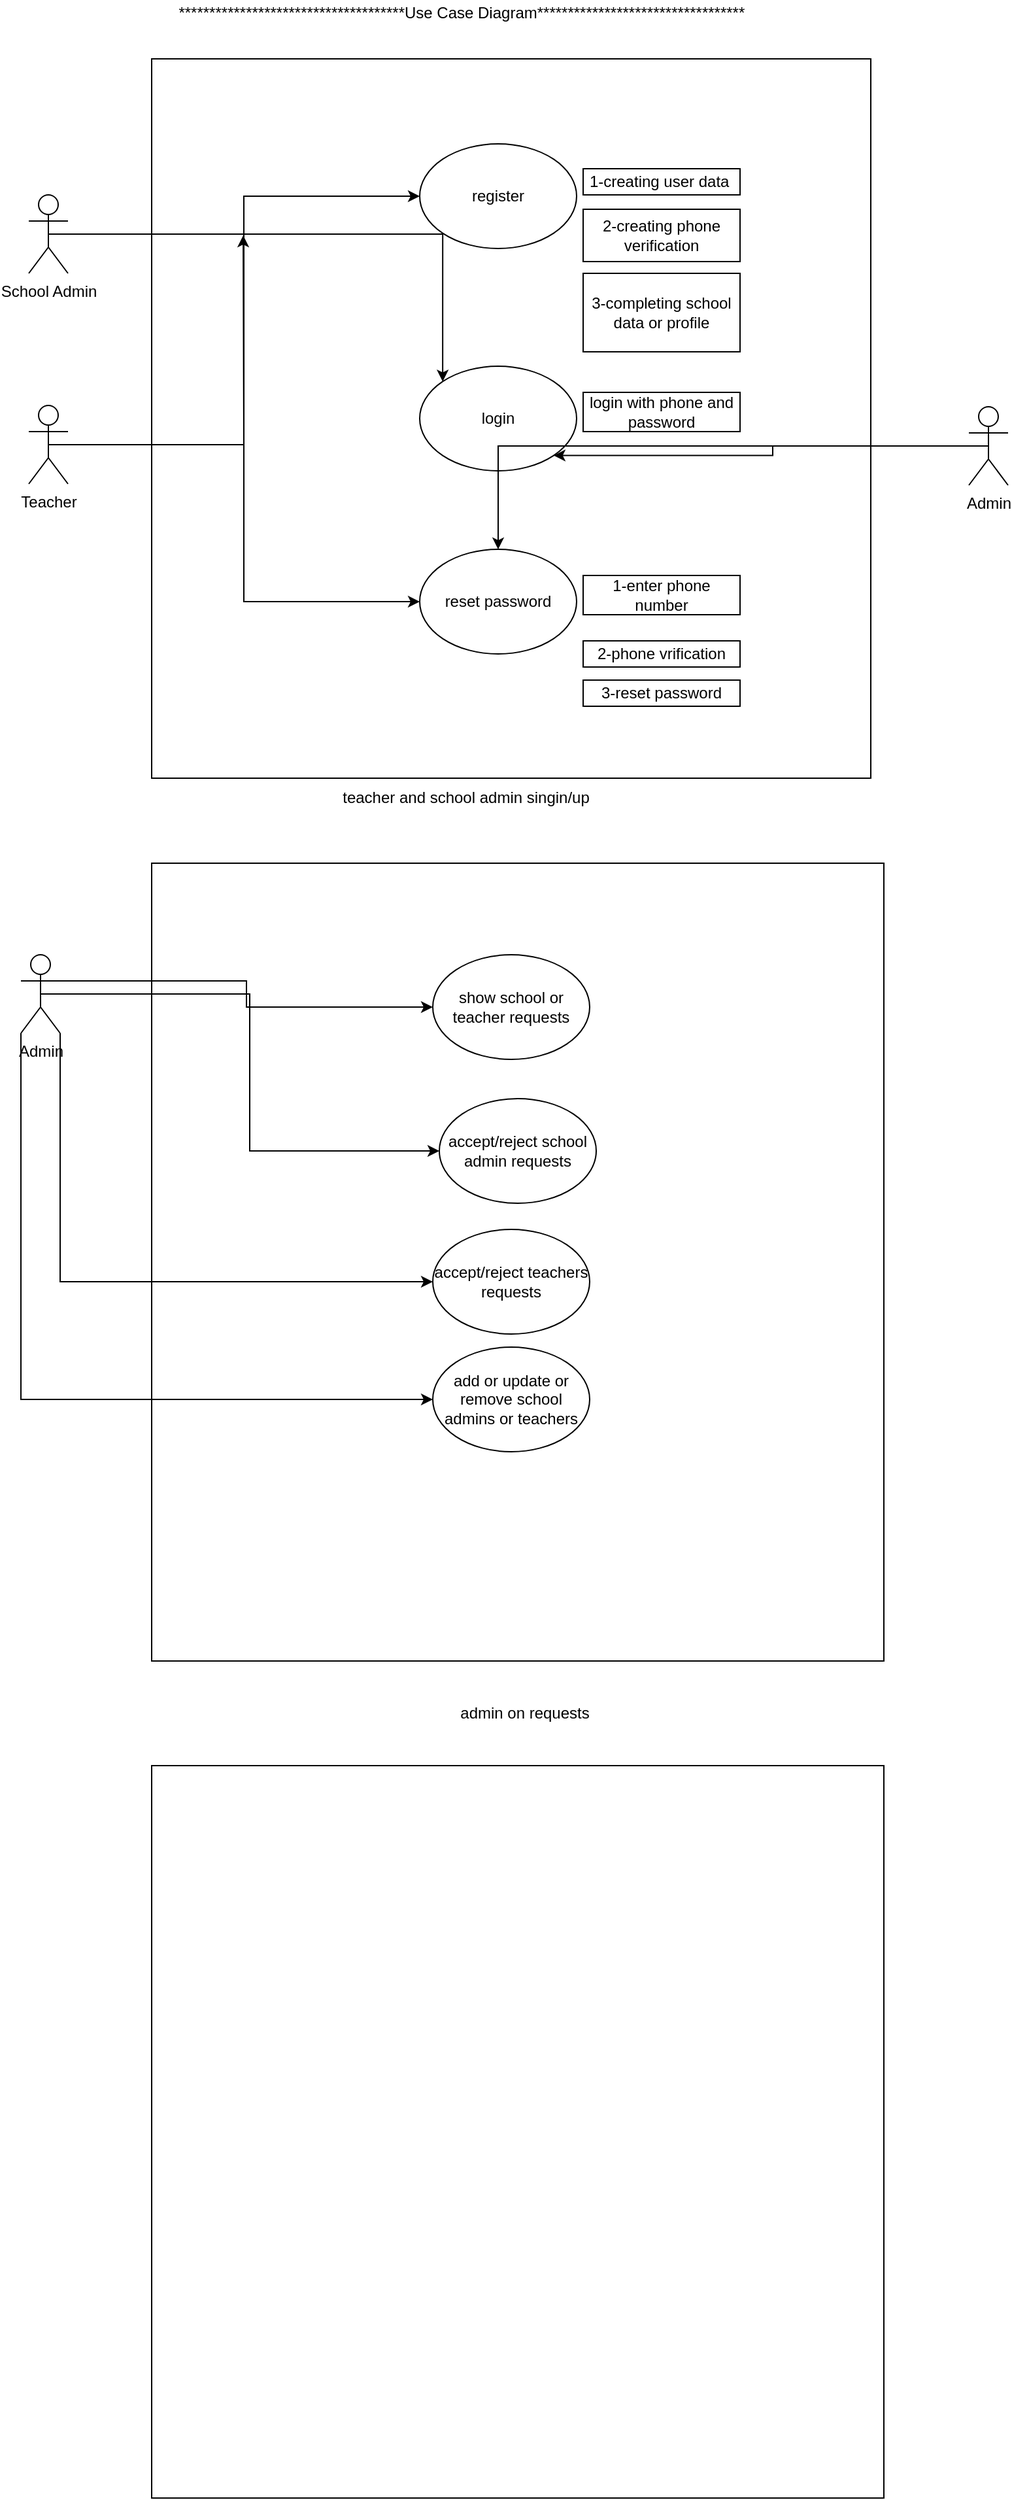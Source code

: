 <mxfile version="13.10.0" type="embed">
    <diagram id="dw9hGWWSUfnvdo-zmqRR" name="Page-1">
        <mxGraphModel dx="1150" dy="790" grid="1" gridSize="10" guides="1" tooltips="1" connect="1" arrows="1" fold="1" page="1" pageScale="1" pageWidth="850" pageHeight="1100" math="0" shadow="0">
            <root>
                <mxCell id="0"/>
                <mxCell id="1" parent="0"/>
                <mxCell id="3OzrX8PPoRY-kCdxgjjC-1" value="" style="whiteSpace=wrap;html=1;aspect=fixed;" parent="1" vertex="1">
                    <mxGeometry x="160" y="65" width="550" height="550" as="geometry"/>
                </mxCell>
                <mxCell id="3OzrX8PPoRY-kCdxgjjC-15" style="edgeStyle=orthogonalEdgeStyle;rounded=0;orthogonalLoop=1;jettySize=auto;html=1;exitX=0.5;exitY=0.5;exitDx=0;exitDy=0;exitPerimeter=0;entryX=0;entryY=0.5;entryDx=0;entryDy=0;" parent="1" source="3OzrX8PPoRY-kCdxgjjC-2" target="3OzrX8PPoRY-kCdxgjjC-10" edge="1">
                    <mxGeometry relative="1" as="geometry"/>
                </mxCell>
                <mxCell id="3OzrX8PPoRY-kCdxgjjC-18" style="edgeStyle=orthogonalEdgeStyle;rounded=0;orthogonalLoop=1;jettySize=auto;html=1;exitX=0.5;exitY=0.5;exitDx=0;exitDy=0;exitPerimeter=0;entryX=0;entryY=0;entryDx=0;entryDy=0;" parent="1" source="3OzrX8PPoRY-kCdxgjjC-2" target="3OzrX8PPoRY-kCdxgjjC-16" edge="1">
                    <mxGeometry relative="1" as="geometry"/>
                </mxCell>
                <mxCell id="3OzrX8PPoRY-kCdxgjjC-23" style="edgeStyle=orthogonalEdgeStyle;rounded=0;orthogonalLoop=1;jettySize=auto;html=1;exitX=0.5;exitY=0.5;exitDx=0;exitDy=0;exitPerimeter=0;entryX=0;entryY=0.5;entryDx=0;entryDy=0;" parent="1" source="3OzrX8PPoRY-kCdxgjjC-2" target="3OzrX8PPoRY-kCdxgjjC-19" edge="1">
                    <mxGeometry relative="1" as="geometry"/>
                </mxCell>
                <mxCell id="3OzrX8PPoRY-kCdxgjjC-2" value="School Admin" style="shape=umlActor;verticalLabelPosition=bottom;verticalAlign=top;html=1;outlineConnect=0;" parent="1" vertex="1">
                    <mxGeometry x="66" y="169" width="30" height="60" as="geometry"/>
                </mxCell>
                <mxCell id="3OzrX8PPoRY-kCdxgjjC-10" value="register" style="ellipse;whiteSpace=wrap;html=1;" parent="1" vertex="1">
                    <mxGeometry x="365" y="130" width="120" height="80" as="geometry"/>
                </mxCell>
                <mxCell id="3OzrX8PPoRY-kCdxgjjC-11" value="1-creating user data&amp;nbsp;" style="rounded=0;whiteSpace=wrap;html=1;" parent="1" vertex="1">
                    <mxGeometry x="490" y="149" width="120" height="20" as="geometry"/>
                </mxCell>
                <mxCell id="3OzrX8PPoRY-kCdxgjjC-12" value="2-creating phone verification" style="rounded=0;whiteSpace=wrap;html=1;" parent="1" vertex="1">
                    <mxGeometry x="490" y="180" width="120" height="40" as="geometry"/>
                </mxCell>
                <mxCell id="3OzrX8PPoRY-kCdxgjjC-14" value="3-completing school data or profile" style="rounded=0;whiteSpace=wrap;html=1;" parent="1" vertex="1">
                    <mxGeometry x="490" y="229" width="120" height="60" as="geometry"/>
                </mxCell>
                <mxCell id="3OzrX8PPoRY-kCdxgjjC-16" value="login" style="ellipse;whiteSpace=wrap;html=1;" parent="1" vertex="1">
                    <mxGeometry x="365" y="300" width="120" height="80" as="geometry"/>
                </mxCell>
                <mxCell id="3OzrX8PPoRY-kCdxgjjC-17" value="login with phone and password" style="rounded=0;whiteSpace=wrap;html=1;" parent="1" vertex="1">
                    <mxGeometry x="490" y="320" width="120" height="30" as="geometry"/>
                </mxCell>
                <mxCell id="3OzrX8PPoRY-kCdxgjjC-19" value="reset password" style="ellipse;whiteSpace=wrap;html=1;" parent="1" vertex="1">
                    <mxGeometry x="365" y="440" width="120" height="80" as="geometry"/>
                </mxCell>
                <mxCell id="3OzrX8PPoRY-kCdxgjjC-20" value="1-enter phone number" style="rounded=0;whiteSpace=wrap;html=1;" parent="1" vertex="1">
                    <mxGeometry x="490" y="460" width="120" height="30" as="geometry"/>
                </mxCell>
                <mxCell id="3OzrX8PPoRY-kCdxgjjC-21" value="2-phone vrification" style="rounded=0;whiteSpace=wrap;html=1;" parent="1" vertex="1">
                    <mxGeometry x="490" y="510" width="120" height="20" as="geometry"/>
                </mxCell>
                <mxCell id="3OzrX8PPoRY-kCdxgjjC-22" value="3-reset password" style="rounded=0;whiteSpace=wrap;html=1;" parent="1" vertex="1">
                    <mxGeometry x="490" y="540" width="120" height="20" as="geometry"/>
                </mxCell>
                <mxCell id="3OzrX8PPoRY-kCdxgjjC-39" style="edgeStyle=orthogonalEdgeStyle;rounded=0;orthogonalLoop=1;jettySize=auto;html=1;exitX=0.5;exitY=0.5;exitDx=0;exitDy=0;exitPerimeter=0;" parent="1" source="3OzrX8PPoRY-kCdxgjjC-36" edge="1">
                    <mxGeometry relative="1" as="geometry">
                        <mxPoint x="230" y="200" as="targetPoint"/>
                    </mxGeometry>
                </mxCell>
                <mxCell id="3OzrX8PPoRY-kCdxgjjC-36" value="Teacher" style="shape=umlActor;verticalLabelPosition=bottom;verticalAlign=top;html=1;outlineConnect=0;" parent="1" vertex="1">
                    <mxGeometry x="66" y="330" width="30" height="60" as="geometry"/>
                </mxCell>
                <mxCell id="3OzrX8PPoRY-kCdxgjjC-40" value="" style="rounded=0;whiteSpace=wrap;html=1;" parent="1" vertex="1">
                    <mxGeometry x="160" y="680" width="560" height="610" as="geometry"/>
                </mxCell>
                <mxCell id="3OzrX8PPoRY-kCdxgjjC-41" value="accept/reject school admin requests" style="ellipse;whiteSpace=wrap;html=1;" parent="1" vertex="1">
                    <mxGeometry x="380" y="860" width="120" height="80" as="geometry"/>
                </mxCell>
                <mxCell id="3OzrX8PPoRY-kCdxgjjC-42" value="accept/reject teachers requests" style="ellipse;whiteSpace=wrap;html=1;" parent="1" vertex="1">
                    <mxGeometry x="375" y="960" width="120" height="80" as="geometry"/>
                </mxCell>
                <mxCell id="3OzrX8PPoRY-kCdxgjjC-49" style="edgeStyle=orthogonalEdgeStyle;rounded=0;orthogonalLoop=1;jettySize=auto;html=1;exitX=1;exitY=1;exitDx=0;exitDy=0;exitPerimeter=0;entryX=0;entryY=0.5;entryDx=0;entryDy=0;" parent="1" source="3OzrX8PPoRY-kCdxgjjC-43" target="3OzrX8PPoRY-kCdxgjjC-42" edge="1">
                    <mxGeometry relative="1" as="geometry"/>
                </mxCell>
                <mxCell id="3OzrX8PPoRY-kCdxgjjC-51" style="edgeStyle=orthogonalEdgeStyle;rounded=0;orthogonalLoop=1;jettySize=auto;html=1;exitX=0.5;exitY=0.5;exitDx=0;exitDy=0;exitPerimeter=0;entryX=0;entryY=0.5;entryDx=0;entryDy=0;" parent="1" source="3OzrX8PPoRY-kCdxgjjC-43" target="3OzrX8PPoRY-kCdxgjjC-41" edge="1">
                    <mxGeometry relative="1" as="geometry"/>
                </mxCell>
                <mxCell id="3OzrX8PPoRY-kCdxgjjC-53" style="edgeStyle=orthogonalEdgeStyle;rounded=0;orthogonalLoop=1;jettySize=auto;html=1;exitX=1;exitY=0.333;exitDx=0;exitDy=0;exitPerimeter=0;entryX=0;entryY=0.5;entryDx=0;entryDy=0;" parent="1" source="3OzrX8PPoRY-kCdxgjjC-43" target="3OzrX8PPoRY-kCdxgjjC-52" edge="1">
                    <mxGeometry relative="1" as="geometry"/>
                </mxCell>
                <mxCell id="3OzrX8PPoRY-kCdxgjjC-73" style="edgeStyle=orthogonalEdgeStyle;rounded=0;orthogonalLoop=1;jettySize=auto;html=1;exitX=0;exitY=1;exitDx=0;exitDy=0;exitPerimeter=0;entryX=0;entryY=0.5;entryDx=0;entryDy=0;" parent="1" source="3OzrX8PPoRY-kCdxgjjC-43" target="3OzrX8PPoRY-kCdxgjjC-72" edge="1">
                    <mxGeometry relative="1" as="geometry"/>
                </mxCell>
                <mxCell id="3OzrX8PPoRY-kCdxgjjC-43" value="Admin" style="shape=umlActor;verticalLabelPosition=bottom;verticalAlign=top;html=1;outlineConnect=0;" parent="1" vertex="1">
                    <mxGeometry x="60" y="750" width="30" height="60" as="geometry"/>
                </mxCell>
                <mxCell id="3OzrX8PPoRY-kCdxgjjC-52" value="show school or teacher requests&lt;br&gt;" style="ellipse;whiteSpace=wrap;html=1;" parent="1" vertex="1">
                    <mxGeometry x="375" y="750" width="120" height="80" as="geometry"/>
                </mxCell>
                <mxCell id="3OzrX8PPoRY-kCdxgjjC-67" style="edgeStyle=orthogonalEdgeStyle;rounded=0;orthogonalLoop=1;jettySize=auto;html=1;exitX=0.5;exitY=0.5;exitDx=0;exitDy=0;exitPerimeter=0;entryX=1;entryY=1;entryDx=0;entryDy=0;" parent="1" source="3OzrX8PPoRY-kCdxgjjC-60" target="3OzrX8PPoRY-kCdxgjjC-16" edge="1">
                    <mxGeometry relative="1" as="geometry"/>
                </mxCell>
                <mxCell id="3OzrX8PPoRY-kCdxgjjC-69" style="edgeStyle=orthogonalEdgeStyle;rounded=0;orthogonalLoop=1;jettySize=auto;html=1;exitX=0.5;exitY=0.5;exitDx=0;exitDy=0;exitPerimeter=0;" parent="1" source="3OzrX8PPoRY-kCdxgjjC-60" target="3OzrX8PPoRY-kCdxgjjC-19" edge="1">
                    <mxGeometry relative="1" as="geometry"/>
                </mxCell>
                <mxCell id="3OzrX8PPoRY-kCdxgjjC-60" value="Admin" style="shape=umlActor;verticalLabelPosition=bottom;verticalAlign=top;html=1;outlineConnect=0;" parent="1" vertex="1">
                    <mxGeometry x="785" y="331" width="30" height="60" as="geometry"/>
                </mxCell>
                <mxCell id="3OzrX8PPoRY-kCdxgjjC-70" value="teacher and school admin singin/up" style="text;html=1;align=center;verticalAlign=middle;resizable=0;points=[];autosize=1;" parent="1" vertex="1">
                    <mxGeometry x="300" y="620" width="200" height="20" as="geometry"/>
                </mxCell>
                <mxCell id="3OzrX8PPoRY-kCdxgjjC-71" value="admin on requests" style="text;html=1;align=center;verticalAlign=middle;resizable=0;points=[];autosize=1;" parent="1" vertex="1">
                    <mxGeometry x="390" y="1320" width="110" height="20" as="geometry"/>
                </mxCell>
                <mxCell id="3OzrX8PPoRY-kCdxgjjC-72" value="add or update or remove school admins or teachers" style="ellipse;whiteSpace=wrap;html=1;" parent="1" vertex="1">
                    <mxGeometry x="375" y="1050" width="120" height="80" as="geometry"/>
                </mxCell>
                <mxCell id="3OzrX8PPoRY-kCdxgjjC-75" value="&amp;nbsp; &amp;nbsp; &amp;nbsp; &amp;nbsp; &amp;nbsp; &amp;nbsp; &amp;nbsp; &amp;nbsp; &amp;nbsp; &amp;nbsp; &amp;nbsp; *************************************Use Case Diagram**********************************" style="text;html=1;align=center;verticalAlign=middle;resizable=0;points=[];autosize=1;" parent="1" vertex="1">
                    <mxGeometry x="100" y="20" width="520" height="20" as="geometry"/>
                </mxCell>
                <mxCell id="2" value="" style="whiteSpace=wrap;html=1;aspect=fixed;" vertex="1" parent="1">
                    <mxGeometry x="160" y="1370" width="560" height="560" as="geometry"/>
                </mxCell>
            </root>
        </mxGraphModel>
    </diagram>
</mxfile>